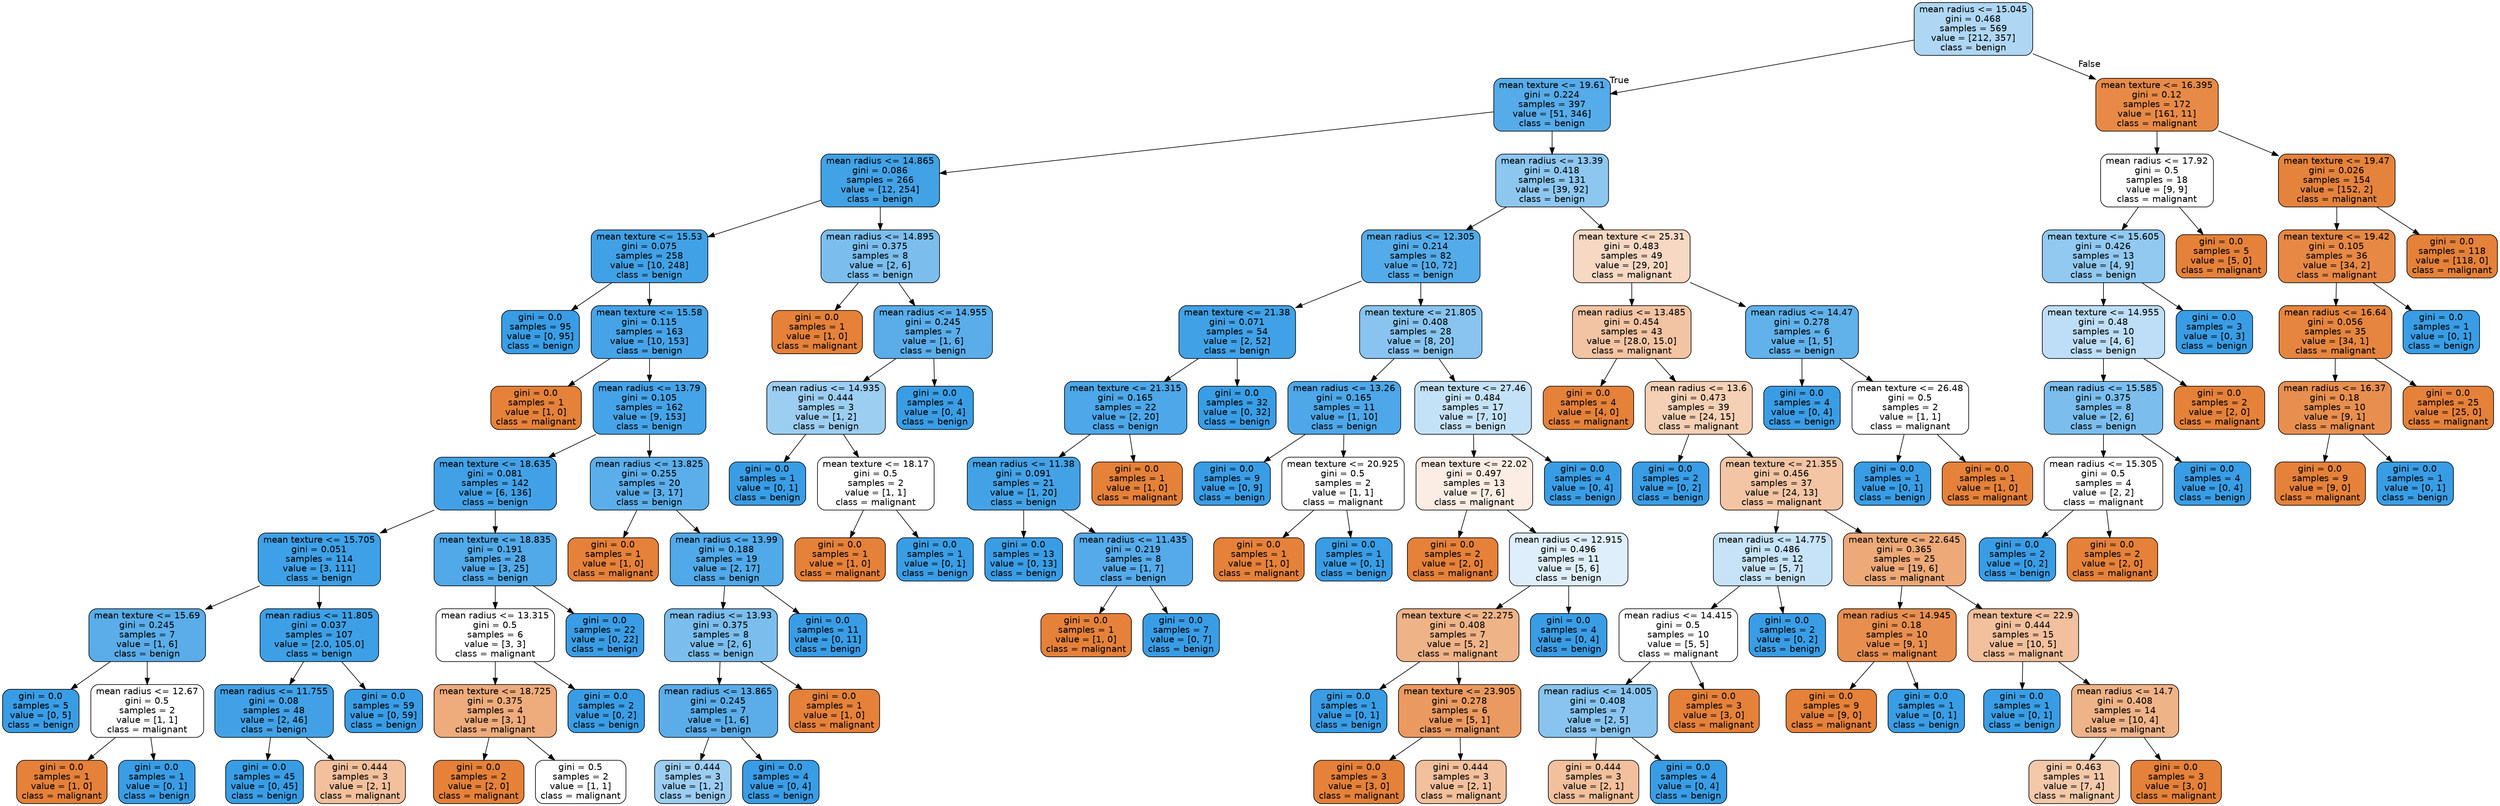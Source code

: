 digraph Tree {
node [shape=box, style="filled, rounded", color="black", fontname="helvetica"] ;
edge [fontname="helvetica"] ;
0 [label="mean radius <= 15.045\ngini = 0.468\nsamples = 569\nvalue = [212, 357]\nclass = benign", fillcolor="#afd7f4"] ;
1 [label="mean texture <= 19.61\ngini = 0.224\nsamples = 397\nvalue = [51, 346]\nclass = benign", fillcolor="#56abe9"] ;
0 -> 1 [labeldistance=2.5, labelangle=45, headlabel="True"] ;
2 [label="mean radius <= 14.865\ngini = 0.086\nsamples = 266\nvalue = [12, 254]\nclass = benign", fillcolor="#42a2e6"] ;
1 -> 2 ;
3 [label="mean texture <= 15.53\ngini = 0.075\nsamples = 258\nvalue = [10, 248]\nclass = benign", fillcolor="#41a1e6"] ;
2 -> 3 ;
4 [label="gini = 0.0\nsamples = 95\nvalue = [0, 95]\nclass = benign", fillcolor="#399de5"] ;
3 -> 4 ;
5 [label="mean texture <= 15.58\ngini = 0.115\nsamples = 163\nvalue = [10, 153]\nclass = benign", fillcolor="#46a3e7"] ;
3 -> 5 ;
6 [label="gini = 0.0\nsamples = 1\nvalue = [1, 0]\nclass = malignant", fillcolor="#e58139"] ;
5 -> 6 ;
7 [label="mean radius <= 13.79\ngini = 0.105\nsamples = 162\nvalue = [9, 153]\nclass = benign", fillcolor="#45a3e7"] ;
5 -> 7 ;
8 [label="mean texture <= 18.635\ngini = 0.081\nsamples = 142\nvalue = [6, 136]\nclass = benign", fillcolor="#42a1e6"] ;
7 -> 8 ;
9 [label="mean texture <= 15.705\ngini = 0.051\nsamples = 114\nvalue = [3, 111]\nclass = benign", fillcolor="#3ea0e6"] ;
8 -> 9 ;
10 [label="mean texture <= 15.69\ngini = 0.245\nsamples = 7\nvalue = [1, 6]\nclass = benign", fillcolor="#5aade9"] ;
9 -> 10 ;
11 [label="gini = 0.0\nsamples = 5\nvalue = [0, 5]\nclass = benign", fillcolor="#399de5"] ;
10 -> 11 ;
12 [label="mean radius <= 12.67\ngini = 0.5\nsamples = 2\nvalue = [1, 1]\nclass = malignant", fillcolor="#ffffff"] ;
10 -> 12 ;
13 [label="gini = 0.0\nsamples = 1\nvalue = [1, 0]\nclass = malignant", fillcolor="#e58139"] ;
12 -> 13 ;
14 [label="gini = 0.0\nsamples = 1\nvalue = [0, 1]\nclass = benign", fillcolor="#399de5"] ;
12 -> 14 ;
15 [label="mean radius <= 11.805\ngini = 0.037\nsamples = 107\nvalue = [2.0, 105.0]\nclass = benign", fillcolor="#3d9fe5"] ;
9 -> 15 ;
16 [label="mean radius <= 11.755\ngini = 0.08\nsamples = 48\nvalue = [2, 46]\nclass = benign", fillcolor="#42a1e6"] ;
15 -> 16 ;
17 [label="gini = 0.0\nsamples = 45\nvalue = [0, 45]\nclass = benign", fillcolor="#399de5"] ;
16 -> 17 ;
18 [label="gini = 0.444\nsamples = 3\nvalue = [2, 1]\nclass = malignant", fillcolor="#f2c09c"] ;
16 -> 18 ;
19 [label="gini = 0.0\nsamples = 59\nvalue = [0, 59]\nclass = benign", fillcolor="#399de5"] ;
15 -> 19 ;
20 [label="mean texture <= 18.835\ngini = 0.191\nsamples = 28\nvalue = [3, 25]\nclass = benign", fillcolor="#51a9e8"] ;
8 -> 20 ;
21 [label="mean radius <= 13.315\ngini = 0.5\nsamples = 6\nvalue = [3, 3]\nclass = malignant", fillcolor="#ffffff"] ;
20 -> 21 ;
22 [label="mean texture <= 18.725\ngini = 0.375\nsamples = 4\nvalue = [3, 1]\nclass = malignant", fillcolor="#eeab7b"] ;
21 -> 22 ;
23 [label="gini = 0.0\nsamples = 2\nvalue = [2, 0]\nclass = malignant", fillcolor="#e58139"] ;
22 -> 23 ;
24 [label="gini = 0.5\nsamples = 2\nvalue = [1, 1]\nclass = malignant", fillcolor="#ffffff"] ;
22 -> 24 ;
25 [label="gini = 0.0\nsamples = 2\nvalue = [0, 2]\nclass = benign", fillcolor="#399de5"] ;
21 -> 25 ;
26 [label="gini = 0.0\nsamples = 22\nvalue = [0, 22]\nclass = benign", fillcolor="#399de5"] ;
20 -> 26 ;
27 [label="mean radius <= 13.825\ngini = 0.255\nsamples = 20\nvalue = [3, 17]\nclass = benign", fillcolor="#5caeea"] ;
7 -> 27 ;
28 [label="gini = 0.0\nsamples = 1\nvalue = [1, 0]\nclass = malignant", fillcolor="#e58139"] ;
27 -> 28 ;
29 [label="mean radius <= 13.99\ngini = 0.188\nsamples = 19\nvalue = [2, 17]\nclass = benign", fillcolor="#50a9e8"] ;
27 -> 29 ;
30 [label="mean radius <= 13.93\ngini = 0.375\nsamples = 8\nvalue = [2, 6]\nclass = benign", fillcolor="#7bbeee"] ;
29 -> 30 ;
31 [label="mean radius <= 13.865\ngini = 0.245\nsamples = 7\nvalue = [1, 6]\nclass = benign", fillcolor="#5aade9"] ;
30 -> 31 ;
32 [label="gini = 0.444\nsamples = 3\nvalue = [1, 2]\nclass = benign", fillcolor="#9ccef2"] ;
31 -> 32 ;
33 [label="gini = 0.0\nsamples = 4\nvalue = [0, 4]\nclass = benign", fillcolor="#399de5"] ;
31 -> 33 ;
34 [label="gini = 0.0\nsamples = 1\nvalue = [1, 0]\nclass = malignant", fillcolor="#e58139"] ;
30 -> 34 ;
35 [label="gini = 0.0\nsamples = 11\nvalue = [0, 11]\nclass = benign", fillcolor="#399de5"] ;
29 -> 35 ;
36 [label="mean radius <= 14.895\ngini = 0.375\nsamples = 8\nvalue = [2, 6]\nclass = benign", fillcolor="#7bbeee"] ;
2 -> 36 ;
37 [label="gini = 0.0\nsamples = 1\nvalue = [1, 0]\nclass = malignant", fillcolor="#e58139"] ;
36 -> 37 ;
38 [label="mean radius <= 14.955\ngini = 0.245\nsamples = 7\nvalue = [1, 6]\nclass = benign", fillcolor="#5aade9"] ;
36 -> 38 ;
39 [label="mean radius <= 14.935\ngini = 0.444\nsamples = 3\nvalue = [1, 2]\nclass = benign", fillcolor="#9ccef2"] ;
38 -> 39 ;
40 [label="gini = 0.0\nsamples = 1\nvalue = [0, 1]\nclass = benign", fillcolor="#399de5"] ;
39 -> 40 ;
41 [label="mean texture <= 18.17\ngini = 0.5\nsamples = 2\nvalue = [1, 1]\nclass = malignant", fillcolor="#ffffff"] ;
39 -> 41 ;
42 [label="gini = 0.0\nsamples = 1\nvalue = [1, 0]\nclass = malignant", fillcolor="#e58139"] ;
41 -> 42 ;
43 [label="gini = 0.0\nsamples = 1\nvalue = [0, 1]\nclass = benign", fillcolor="#399de5"] ;
41 -> 43 ;
44 [label="gini = 0.0\nsamples = 4\nvalue = [0, 4]\nclass = benign", fillcolor="#399de5"] ;
38 -> 44 ;
45 [label="mean radius <= 13.39\ngini = 0.418\nsamples = 131\nvalue = [39, 92]\nclass = benign", fillcolor="#8dc7f0"] ;
1 -> 45 ;
46 [label="mean radius <= 12.305\ngini = 0.214\nsamples = 82\nvalue = [10, 72]\nclass = benign", fillcolor="#54abe9"] ;
45 -> 46 ;
47 [label="mean texture <= 21.38\ngini = 0.071\nsamples = 54\nvalue = [2, 52]\nclass = benign", fillcolor="#41a1e6"] ;
46 -> 47 ;
48 [label="mean texture <= 21.315\ngini = 0.165\nsamples = 22\nvalue = [2, 20]\nclass = benign", fillcolor="#4da7e8"] ;
47 -> 48 ;
49 [label="mean radius <= 11.38\ngini = 0.091\nsamples = 21\nvalue = [1, 20]\nclass = benign", fillcolor="#43a2e6"] ;
48 -> 49 ;
50 [label="gini = 0.0\nsamples = 13\nvalue = [0, 13]\nclass = benign", fillcolor="#399de5"] ;
49 -> 50 ;
51 [label="mean radius <= 11.435\ngini = 0.219\nsamples = 8\nvalue = [1, 7]\nclass = benign", fillcolor="#55abe9"] ;
49 -> 51 ;
52 [label="gini = 0.0\nsamples = 1\nvalue = [1, 0]\nclass = malignant", fillcolor="#e58139"] ;
51 -> 52 ;
53 [label="gini = 0.0\nsamples = 7\nvalue = [0, 7]\nclass = benign", fillcolor="#399de5"] ;
51 -> 53 ;
54 [label="gini = 0.0\nsamples = 1\nvalue = [1, 0]\nclass = malignant", fillcolor="#e58139"] ;
48 -> 54 ;
55 [label="gini = 0.0\nsamples = 32\nvalue = [0, 32]\nclass = benign", fillcolor="#399de5"] ;
47 -> 55 ;
56 [label="mean texture <= 21.805\ngini = 0.408\nsamples = 28\nvalue = [8, 20]\nclass = benign", fillcolor="#88c4ef"] ;
46 -> 56 ;
57 [label="mean radius <= 13.26\ngini = 0.165\nsamples = 11\nvalue = [1, 10]\nclass = benign", fillcolor="#4da7e8"] ;
56 -> 57 ;
58 [label="gini = 0.0\nsamples = 9\nvalue = [0, 9]\nclass = benign", fillcolor="#399de5"] ;
57 -> 58 ;
59 [label="mean texture <= 20.925\ngini = 0.5\nsamples = 2\nvalue = [1, 1]\nclass = malignant", fillcolor="#ffffff"] ;
57 -> 59 ;
60 [label="gini = 0.0\nsamples = 1\nvalue = [1, 0]\nclass = malignant", fillcolor="#e58139"] ;
59 -> 60 ;
61 [label="gini = 0.0\nsamples = 1\nvalue = [0, 1]\nclass = benign", fillcolor="#399de5"] ;
59 -> 61 ;
62 [label="mean texture <= 27.46\ngini = 0.484\nsamples = 17\nvalue = [7, 10]\nclass = benign", fillcolor="#c4e2f7"] ;
56 -> 62 ;
63 [label="mean texture <= 22.02\ngini = 0.497\nsamples = 13\nvalue = [7, 6]\nclass = malignant", fillcolor="#fbede3"] ;
62 -> 63 ;
64 [label="gini = 0.0\nsamples = 2\nvalue = [2, 0]\nclass = malignant", fillcolor="#e58139"] ;
63 -> 64 ;
65 [label="mean radius <= 12.915\ngini = 0.496\nsamples = 11\nvalue = [5, 6]\nclass = benign", fillcolor="#deeffb"] ;
63 -> 65 ;
66 [label="mean texture <= 22.275\ngini = 0.408\nsamples = 7\nvalue = [5, 2]\nclass = malignant", fillcolor="#efb388"] ;
65 -> 66 ;
67 [label="gini = 0.0\nsamples = 1\nvalue = [0, 1]\nclass = benign", fillcolor="#399de5"] ;
66 -> 67 ;
68 [label="mean texture <= 23.905\ngini = 0.278\nsamples = 6\nvalue = [5, 1]\nclass = malignant", fillcolor="#ea9a61"] ;
66 -> 68 ;
69 [label="gini = 0.0\nsamples = 3\nvalue = [3, 0]\nclass = malignant", fillcolor="#e58139"] ;
68 -> 69 ;
70 [label="gini = 0.444\nsamples = 3\nvalue = [2, 1]\nclass = malignant", fillcolor="#f2c09c"] ;
68 -> 70 ;
71 [label="gini = 0.0\nsamples = 4\nvalue = [0, 4]\nclass = benign", fillcolor="#399de5"] ;
65 -> 71 ;
72 [label="gini = 0.0\nsamples = 4\nvalue = [0, 4]\nclass = benign", fillcolor="#399de5"] ;
62 -> 72 ;
73 [label="mean texture <= 25.31\ngini = 0.483\nsamples = 49\nvalue = [29, 20]\nclass = malignant", fillcolor="#f7d8c2"] ;
45 -> 73 ;
74 [label="mean radius <= 13.485\ngini = 0.454\nsamples = 43\nvalue = [28.0, 15.0]\nclass = malignant", fillcolor="#f3c4a3"] ;
73 -> 74 ;
75 [label="gini = 0.0\nsamples = 4\nvalue = [4, 0]\nclass = malignant", fillcolor="#e58139"] ;
74 -> 75 ;
76 [label="mean radius <= 13.6\ngini = 0.473\nsamples = 39\nvalue = [24, 15]\nclass = malignant", fillcolor="#f5d0b5"] ;
74 -> 76 ;
77 [label="gini = 0.0\nsamples = 2\nvalue = [0, 2]\nclass = benign", fillcolor="#399de5"] ;
76 -> 77 ;
78 [label="mean texture <= 21.355\ngini = 0.456\nsamples = 37\nvalue = [24, 13]\nclass = malignant", fillcolor="#f3c5a4"] ;
76 -> 78 ;
79 [label="mean radius <= 14.775\ngini = 0.486\nsamples = 12\nvalue = [5, 7]\nclass = benign", fillcolor="#c6e3f8"] ;
78 -> 79 ;
80 [label="mean radius <= 14.415\ngini = 0.5\nsamples = 10\nvalue = [5, 5]\nclass = malignant", fillcolor="#ffffff"] ;
79 -> 80 ;
81 [label="mean radius <= 14.005\ngini = 0.408\nsamples = 7\nvalue = [2, 5]\nclass = benign", fillcolor="#88c4ef"] ;
80 -> 81 ;
82 [label="gini = 0.444\nsamples = 3\nvalue = [2, 1]\nclass = malignant", fillcolor="#f2c09c"] ;
81 -> 82 ;
83 [label="gini = 0.0\nsamples = 4\nvalue = [0, 4]\nclass = benign", fillcolor="#399de5"] ;
81 -> 83 ;
84 [label="gini = 0.0\nsamples = 3\nvalue = [3, 0]\nclass = malignant", fillcolor="#e58139"] ;
80 -> 84 ;
85 [label="gini = 0.0\nsamples = 2\nvalue = [0, 2]\nclass = benign", fillcolor="#399de5"] ;
79 -> 85 ;
86 [label="mean texture <= 22.645\ngini = 0.365\nsamples = 25\nvalue = [19, 6]\nclass = malignant", fillcolor="#eda978"] ;
78 -> 86 ;
87 [label="mean radius <= 14.945\ngini = 0.18\nsamples = 10\nvalue = [9, 1]\nclass = malignant", fillcolor="#e88f4f"] ;
86 -> 87 ;
88 [label="gini = 0.0\nsamples = 9\nvalue = [9, 0]\nclass = malignant", fillcolor="#e58139"] ;
87 -> 88 ;
89 [label="gini = 0.0\nsamples = 1\nvalue = [0, 1]\nclass = benign", fillcolor="#399de5"] ;
87 -> 89 ;
90 [label="mean texture <= 22.9\ngini = 0.444\nsamples = 15\nvalue = [10, 5]\nclass = malignant", fillcolor="#f2c09c"] ;
86 -> 90 ;
91 [label="gini = 0.0\nsamples = 1\nvalue = [0, 1]\nclass = benign", fillcolor="#399de5"] ;
90 -> 91 ;
92 [label="mean radius <= 14.7\ngini = 0.408\nsamples = 14\nvalue = [10, 4]\nclass = malignant", fillcolor="#efb388"] ;
90 -> 92 ;
93 [label="gini = 0.463\nsamples = 11\nvalue = [7, 4]\nclass = malignant", fillcolor="#f4c9aa"] ;
92 -> 93 ;
94 [label="gini = 0.0\nsamples = 3\nvalue = [3, 0]\nclass = malignant", fillcolor="#e58139"] ;
92 -> 94 ;
95 [label="mean radius <= 14.47\ngini = 0.278\nsamples = 6\nvalue = [1, 5]\nclass = benign", fillcolor="#61b1ea"] ;
73 -> 95 ;
96 [label="gini = 0.0\nsamples = 4\nvalue = [0, 4]\nclass = benign", fillcolor="#399de5"] ;
95 -> 96 ;
97 [label="mean texture <= 26.48\ngini = 0.5\nsamples = 2\nvalue = [1, 1]\nclass = malignant", fillcolor="#ffffff"] ;
95 -> 97 ;
98 [label="gini = 0.0\nsamples = 1\nvalue = [0, 1]\nclass = benign", fillcolor="#399de5"] ;
97 -> 98 ;
99 [label="gini = 0.0\nsamples = 1\nvalue = [1, 0]\nclass = malignant", fillcolor="#e58139"] ;
97 -> 99 ;
100 [label="mean texture <= 16.395\ngini = 0.12\nsamples = 172\nvalue = [161, 11]\nclass = malignant", fillcolor="#e78a47"] ;
0 -> 100 [labeldistance=2.5, labelangle=-45, headlabel="False"] ;
101 [label="mean radius <= 17.92\ngini = 0.5\nsamples = 18\nvalue = [9, 9]\nclass = malignant", fillcolor="#ffffff"] ;
100 -> 101 ;
102 [label="mean texture <= 15.605\ngini = 0.426\nsamples = 13\nvalue = [4, 9]\nclass = benign", fillcolor="#91c9f1"] ;
101 -> 102 ;
103 [label="mean texture <= 14.955\ngini = 0.48\nsamples = 10\nvalue = [4, 6]\nclass = benign", fillcolor="#bddef6"] ;
102 -> 103 ;
104 [label="mean radius <= 15.585\ngini = 0.375\nsamples = 8\nvalue = [2, 6]\nclass = benign", fillcolor="#7bbeee"] ;
103 -> 104 ;
105 [label="mean radius <= 15.305\ngini = 0.5\nsamples = 4\nvalue = [2, 2]\nclass = malignant", fillcolor="#ffffff"] ;
104 -> 105 ;
106 [label="gini = 0.0\nsamples = 2\nvalue = [0, 2]\nclass = benign", fillcolor="#399de5"] ;
105 -> 106 ;
107 [label="gini = 0.0\nsamples = 2\nvalue = [2, 0]\nclass = malignant", fillcolor="#e58139"] ;
105 -> 107 ;
108 [label="gini = 0.0\nsamples = 4\nvalue = [0, 4]\nclass = benign", fillcolor="#399de5"] ;
104 -> 108 ;
109 [label="gini = 0.0\nsamples = 2\nvalue = [2, 0]\nclass = malignant", fillcolor="#e58139"] ;
103 -> 109 ;
110 [label="gini = 0.0\nsamples = 3\nvalue = [0, 3]\nclass = benign", fillcolor="#399de5"] ;
102 -> 110 ;
111 [label="gini = 0.0\nsamples = 5\nvalue = [5, 0]\nclass = malignant", fillcolor="#e58139"] ;
101 -> 111 ;
112 [label="mean texture <= 19.47\ngini = 0.026\nsamples = 154\nvalue = [152, 2]\nclass = malignant", fillcolor="#e5833c"] ;
100 -> 112 ;
113 [label="mean texture <= 19.42\ngini = 0.105\nsamples = 36\nvalue = [34, 2]\nclass = malignant", fillcolor="#e78845"] ;
112 -> 113 ;
114 [label="mean radius <= 16.64\ngini = 0.056\nsamples = 35\nvalue = [34, 1]\nclass = malignant", fillcolor="#e6853f"] ;
113 -> 114 ;
115 [label="mean radius <= 16.37\ngini = 0.18\nsamples = 10\nvalue = [9, 1]\nclass = malignant", fillcolor="#e88f4f"] ;
114 -> 115 ;
116 [label="gini = 0.0\nsamples = 9\nvalue = [9, 0]\nclass = malignant", fillcolor="#e58139"] ;
115 -> 116 ;
117 [label="gini = 0.0\nsamples = 1\nvalue = [0, 1]\nclass = benign", fillcolor="#399de5"] ;
115 -> 117 ;
118 [label="gini = 0.0\nsamples = 25\nvalue = [25, 0]\nclass = malignant", fillcolor="#e58139"] ;
114 -> 118 ;
119 [label="gini = 0.0\nsamples = 1\nvalue = [0, 1]\nclass = benign", fillcolor="#399de5"] ;
113 -> 119 ;
120 [label="gini = 0.0\nsamples = 118\nvalue = [118, 0]\nclass = malignant", fillcolor="#e58139"] ;
112 -> 120 ;
}
